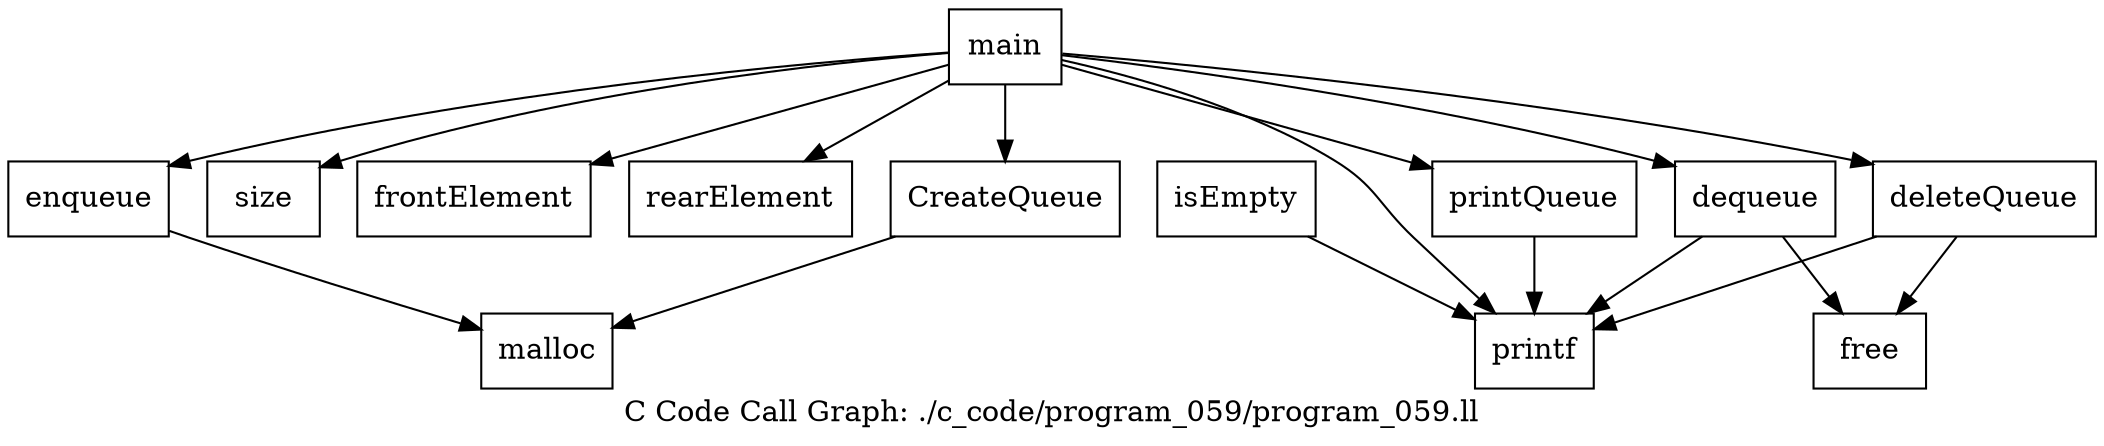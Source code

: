 digraph "C Code Call Graph: ./c_code/program_059/program_059.ll" {
	label="C Code Call Graph: ./c_code/program_059/program_059.ll";

	Node0x55aa23c616c0 [shape=record,label="{CreateQueue}"];
	Node0x55aa23c616c0 -> Node0x55aa23c61940;
	Node0x55aa23c61940 [shape=record,label="{malloc}"];
	Node0x55aa23c61d90 [shape=record,label="{size}"];
	Node0x55aa23c6bd90 [shape=record,label="{frontElement}"];
	Node0x55aa23c6be10 [shape=record,label="{rearElement}"];
	Node0x55aa23c61f00 [shape=record,label="{isEmpty}"];
	Node0x55aa23c61f00 -> Node0x55aa23c62230;
	Node0x55aa23c62230 [shape=record,label="{printf}"];
	Node0x55aa23c62560 [shape=record,label="{enqueue}"];
	Node0x55aa23c62560 -> Node0x55aa23c61940;
	Node0x55aa23c54580 [shape=record,label="{dequeue}"];
	Node0x55aa23c54580 -> Node0x55aa23c62230;
	Node0x55aa23c54580 -> Node0x55aa23c55d40;
	Node0x55aa23c55d40 [shape=record,label="{free}"];
	Node0x55aa23c57d70 [shape=record,label="{printQueue}"];
	Node0x55aa23c57d70 -> Node0x55aa23c62230;
	Node0x55aa23c58a80 [shape=record,label="{deleteQueue}"];
	Node0x55aa23c58a80 -> Node0x55aa23c62230;
	Node0x55aa23c58a80 -> Node0x55aa23c55d40;
	Node0x55aa23c59a90 [shape=record,label="{main}"];
	Node0x55aa23c59a90 -> Node0x55aa23c616c0;
	Node0x55aa23c59a90 -> Node0x55aa23c62560;
	Node0x55aa23c59a90 -> Node0x55aa23c58a80;
	Node0x55aa23c59a90 -> Node0x55aa23c62230;
	Node0x55aa23c59a90 -> Node0x55aa23c6be10;
	Node0x55aa23c59a90 -> Node0x55aa23c6bd90;
	Node0x55aa23c59a90 -> Node0x55aa23c57d70;
	Node0x55aa23c59a90 -> Node0x55aa23c61d90;
	Node0x55aa23c59a90 -> Node0x55aa23c54580;
}
